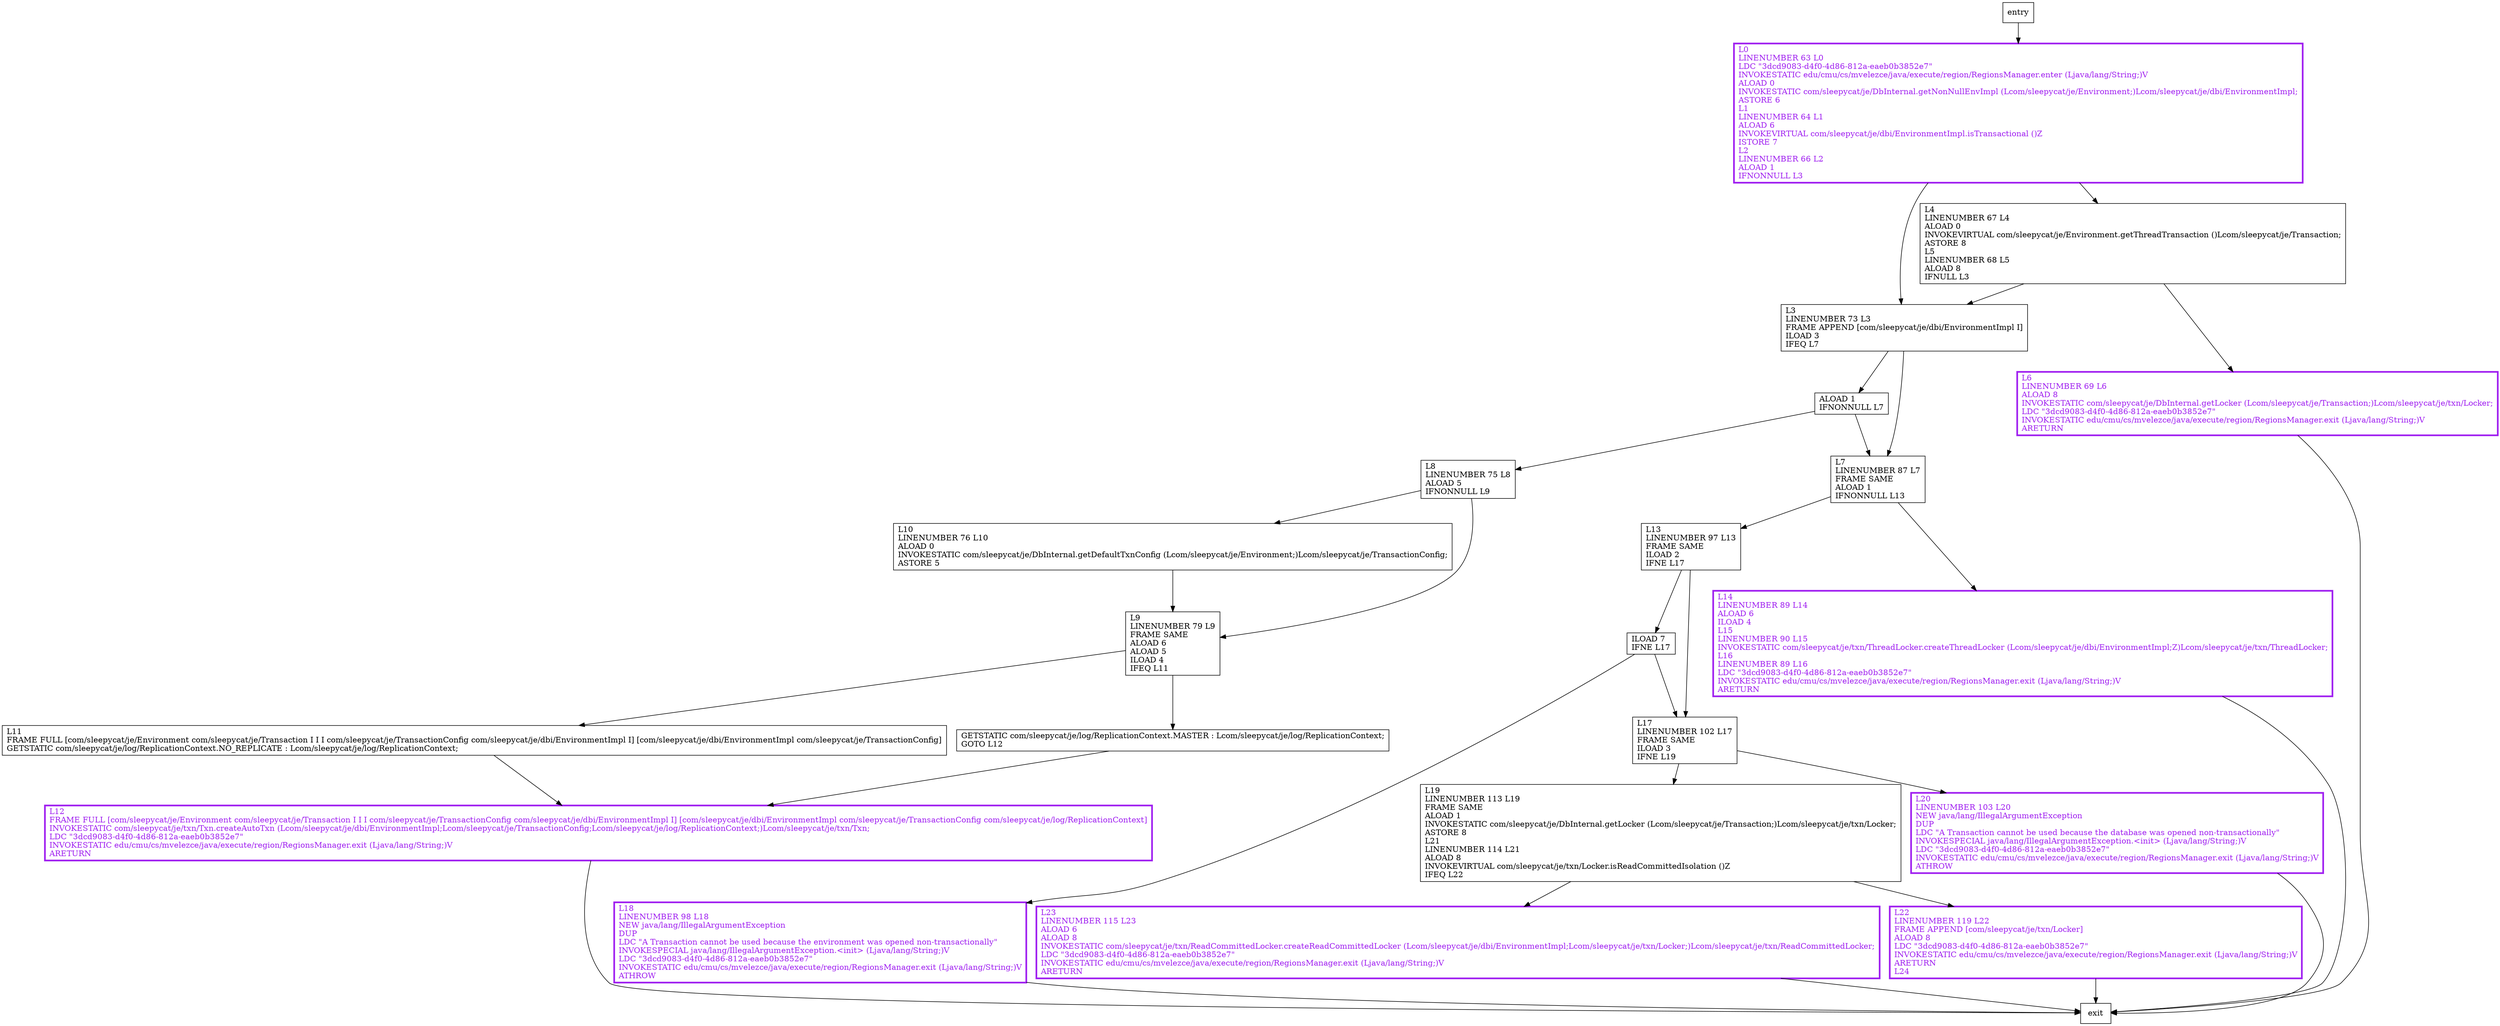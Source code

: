 digraph getWritableLocker {
node [shape=record];
1977434453 [label="L10\lLINENUMBER 76 L10\lALOAD 0\lINVOKESTATIC com/sleepycat/je/DbInternal.getDefaultTxnConfig (Lcom/sleepycat/je/Environment;)Lcom/sleepycat/je/TransactionConfig;\lASTORE 5\l"];
2031407688 [label="L11\lFRAME FULL [com/sleepycat/je/Environment com/sleepycat/je/Transaction I I I com/sleepycat/je/TransactionConfig com/sleepycat/je/dbi/EnvironmentImpl I] [com/sleepycat/je/dbi/EnvironmentImpl com/sleepycat/je/TransactionConfig]\lGETSTATIC com/sleepycat/je/log/ReplicationContext.NO_REPLICATE : Lcom/sleepycat/je/log/ReplicationContext;\l"];
2115692849 [label="L6\lLINENUMBER 69 L6\lALOAD 8\lINVOKESTATIC com/sleepycat/je/DbInternal.getLocker (Lcom/sleepycat/je/Transaction;)Lcom/sleepycat/je/txn/Locker;\lLDC \"3dcd9083-d4f0-4d86-812a-eaeb0b3852e7\"\lINVOKESTATIC edu/cmu/cs/mvelezce/java/execute/region/RegionsManager.exit (Ljava/lang/String;)V\lARETURN\l"];
141285284 [label="L3\lLINENUMBER 73 L3\lFRAME APPEND [com/sleepycat/je/dbi/EnvironmentImpl I]\lILOAD 3\lIFEQ L7\l"];
223322575 [label="L18\lLINENUMBER 98 L18\lNEW java/lang/IllegalArgumentException\lDUP\lLDC \"A Transaction cannot be used because the environment was opened non-transactionally\"\lINVOKESPECIAL java/lang/IllegalArgumentException.\<init\> (Ljava/lang/String;)V\lLDC \"3dcd9083-d4f0-4d86-812a-eaeb0b3852e7\"\lINVOKESTATIC edu/cmu/cs/mvelezce/java/execute/region/RegionsManager.exit (Ljava/lang/String;)V\lATHROW\l"];
492356695 [label="L23\lLINENUMBER 115 L23\lALOAD 6\lALOAD 8\lINVOKESTATIC com/sleepycat/je/txn/ReadCommittedLocker.createReadCommittedLocker (Lcom/sleepycat/je/dbi/EnvironmentImpl;Lcom/sleepycat/je/txn/Locker;)Lcom/sleepycat/je/txn/ReadCommittedLocker;\lLDC \"3dcd9083-d4f0-4d86-812a-eaeb0b3852e7\"\lINVOKESTATIC edu/cmu/cs/mvelezce/java/execute/region/RegionsManager.exit (Ljava/lang/String;)V\lARETURN\l"];
512770667 [label="GETSTATIC com/sleepycat/je/log/ReplicationContext.MASTER : Lcom/sleepycat/je/log/ReplicationContext;\lGOTO L12\l"];
1381405753 [label="L4\lLINENUMBER 67 L4\lALOAD 0\lINVOKEVIRTUAL com/sleepycat/je/Environment.getThreadTransaction ()Lcom/sleepycat/je/Transaction;\lASTORE 8\lL5\lLINENUMBER 68 L5\lALOAD 8\lIFNULL L3\l"];
1725752278 [label="L12\lFRAME FULL [com/sleepycat/je/Environment com/sleepycat/je/Transaction I I I com/sleepycat/je/TransactionConfig com/sleepycat/je/dbi/EnvironmentImpl I] [com/sleepycat/je/dbi/EnvironmentImpl com/sleepycat/je/TransactionConfig com/sleepycat/je/log/ReplicationContext]\lINVOKESTATIC com/sleepycat/je/txn/Txn.createAutoTxn (Lcom/sleepycat/je/dbi/EnvironmentImpl;Lcom/sleepycat/je/TransactionConfig;Lcom/sleepycat/je/log/ReplicationContext;)Lcom/sleepycat/je/txn/Txn;\lLDC \"3dcd9083-d4f0-4d86-812a-eaeb0b3852e7\"\lINVOKESTATIC edu/cmu/cs/mvelezce/java/execute/region/RegionsManager.exit (Ljava/lang/String;)V\lARETURN\l"];
286225628 [label="ILOAD 7\lIFNE L17\l"];
273475448 [label="L17\lLINENUMBER 102 L17\lFRAME SAME\lILOAD 3\lIFNE L19\l"];
1844007420 [label="L22\lLINENUMBER 119 L22\lFRAME APPEND [com/sleepycat/je/txn/Locker]\lALOAD 8\lLDC \"3dcd9083-d4f0-4d86-812a-eaeb0b3852e7\"\lINVOKESTATIC edu/cmu/cs/mvelezce/java/execute/region/RegionsManager.exit (Ljava/lang/String;)V\lARETURN\lL24\l"];
1380575988 [label="L13\lLINENUMBER 97 L13\lFRAME SAME\lILOAD 2\lIFNE L17\l"];
1546090625 [label="L8\lLINENUMBER 75 L8\lALOAD 5\lIFNONNULL L9\l"];
178739334 [label="ALOAD 1\lIFNONNULL L7\l"];
1314290124 [label="L14\lLINENUMBER 89 L14\lALOAD 6\lILOAD 4\lL15\lLINENUMBER 90 L15\lINVOKESTATIC com/sleepycat/je/txn/ThreadLocker.createThreadLocker (Lcom/sleepycat/je/dbi/EnvironmentImpl;Z)Lcom/sleepycat/je/txn/ThreadLocker;\lL16\lLINENUMBER 89 L16\lLDC \"3dcd9083-d4f0-4d86-812a-eaeb0b3852e7\"\lINVOKESTATIC edu/cmu/cs/mvelezce/java/execute/region/RegionsManager.exit (Ljava/lang/String;)V\lARETURN\l"];
1815543397 [label="L7\lLINENUMBER 87 L7\lFRAME SAME\lALOAD 1\lIFNONNULL L13\l"];
1330359985 [label="L0\lLINENUMBER 63 L0\lLDC \"3dcd9083-d4f0-4d86-812a-eaeb0b3852e7\"\lINVOKESTATIC edu/cmu/cs/mvelezce/java/execute/region/RegionsManager.enter (Ljava/lang/String;)V\lALOAD 0\lINVOKESTATIC com/sleepycat/je/DbInternal.getNonNullEnvImpl (Lcom/sleepycat/je/Environment;)Lcom/sleepycat/je/dbi/EnvironmentImpl;\lASTORE 6\lL1\lLINENUMBER 64 L1\lALOAD 6\lINVOKEVIRTUAL com/sleepycat/je/dbi/EnvironmentImpl.isTransactional ()Z\lISTORE 7\lL2\lLINENUMBER 66 L2\lALOAD 1\lIFNONNULL L3\l"];
784551005 [label="L9\lLINENUMBER 79 L9\lFRAME SAME\lALOAD 6\lALOAD 5\lILOAD 4\lIFEQ L11\l"];
443093742 [label="L19\lLINENUMBER 113 L19\lFRAME SAME\lALOAD 1\lINVOKESTATIC com/sleepycat/je/DbInternal.getLocker (Lcom/sleepycat/je/Transaction;)Lcom/sleepycat/je/txn/Locker;\lASTORE 8\lL21\lLINENUMBER 114 L21\lALOAD 8\lINVOKEVIRTUAL com/sleepycat/je/txn/Locker.isReadCommittedIsolation ()Z\lIFEQ L22\l"];
1890202035 [label="L20\lLINENUMBER 103 L20\lNEW java/lang/IllegalArgumentException\lDUP\lLDC \"A Transaction cannot be used because the database was opened non-transactionally\"\lINVOKESPECIAL java/lang/IllegalArgumentException.\<init\> (Ljava/lang/String;)V\lLDC \"3dcd9083-d4f0-4d86-812a-eaeb0b3852e7\"\lINVOKESTATIC edu/cmu/cs/mvelezce/java/execute/region/RegionsManager.exit (Ljava/lang/String;)V\lATHROW\l"];
entry;
exit;
1977434453 -> 784551005
2031407688 -> 1725752278
2115692849 -> exit
141285284 -> 178739334
141285284 -> 1815543397
223322575 -> exit
492356695 -> exit
512770667 -> 1725752278
1381405753 -> 2115692849
1381405753 -> 141285284
1725752278 -> exit
286225628 -> 223322575
286225628 -> 273475448
273475448 -> 443093742
273475448 -> 1890202035
1844007420 -> exit
1380575988 -> 286225628
1380575988 -> 273475448
entry -> 1330359985
1546090625 -> 1977434453
1546090625 -> 784551005
178739334 -> 1546090625
178739334 -> 1815543397
1314290124 -> exit
1815543397 -> 1314290124
1815543397 -> 1380575988
1330359985 -> 141285284
1330359985 -> 1381405753
784551005 -> 2031407688
784551005 -> 512770667
443093742 -> 492356695
443093742 -> 1844007420
1890202035 -> exit
2115692849[fontcolor="purple", penwidth=3, color="purple"];
1314290124[fontcolor="purple", penwidth=3, color="purple"];
223322575[fontcolor="purple", penwidth=3, color="purple"];
492356695[fontcolor="purple", penwidth=3, color="purple"];
1330359985[fontcolor="purple", penwidth=3, color="purple"];
1725752278[fontcolor="purple", penwidth=3, color="purple"];
1844007420[fontcolor="purple", penwidth=3, color="purple"];
1890202035[fontcolor="purple", penwidth=3, color="purple"];
}
